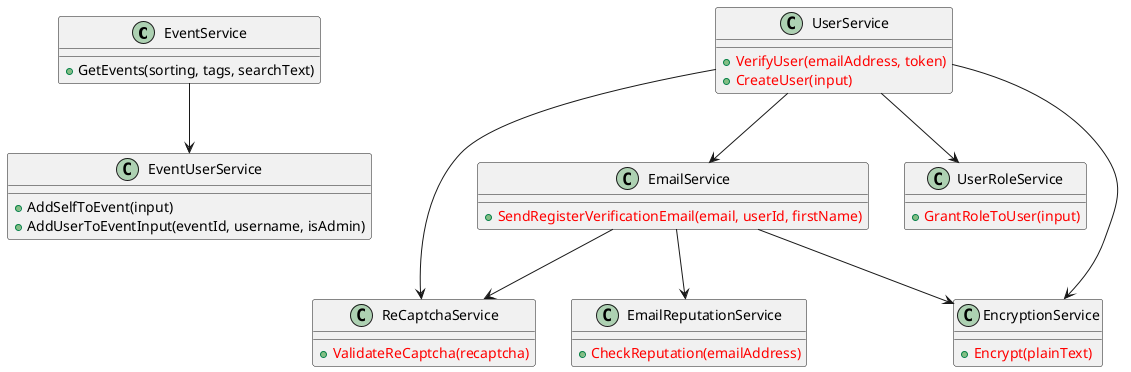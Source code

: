 @startuml


class EventService {
    + GetEvents(sorting, tags, searchText)
}
EventService --> EventUserService


class UserService {
    + <color:red>VerifyUser(emailAddress, token) 
    + <color:red>CreateUser(input) 
}

class ReCaptchaService {
    + <color:red>ValidateReCaptcha(recaptcha) 
}
class EventUserService {
    + AddSelfToEvent(input) 
    + AddUserToEventInput(eventId, username, isAdmin)
}

class EmailService {
    + <color:red>SendRegisterVerificationEmail(email, userId, firstName) 
}
class EmailReputationService {
    + <color:red>CheckReputation(emailAddress) 
}
EmailService --> EmailReputationService

class UserRoleService {
    + <color:red>GrantRoleToUser(input)
}

class EncryptionService {
    + <color:red>Encrypt(plainText) 
}

UserService --> UserRoleService
UserService --> EncryptionService
UserService --> EmailService
UserService --> ReCaptchaService
EmailService --> EncryptionService
EmailService --> ReCaptchaService
@enduml
